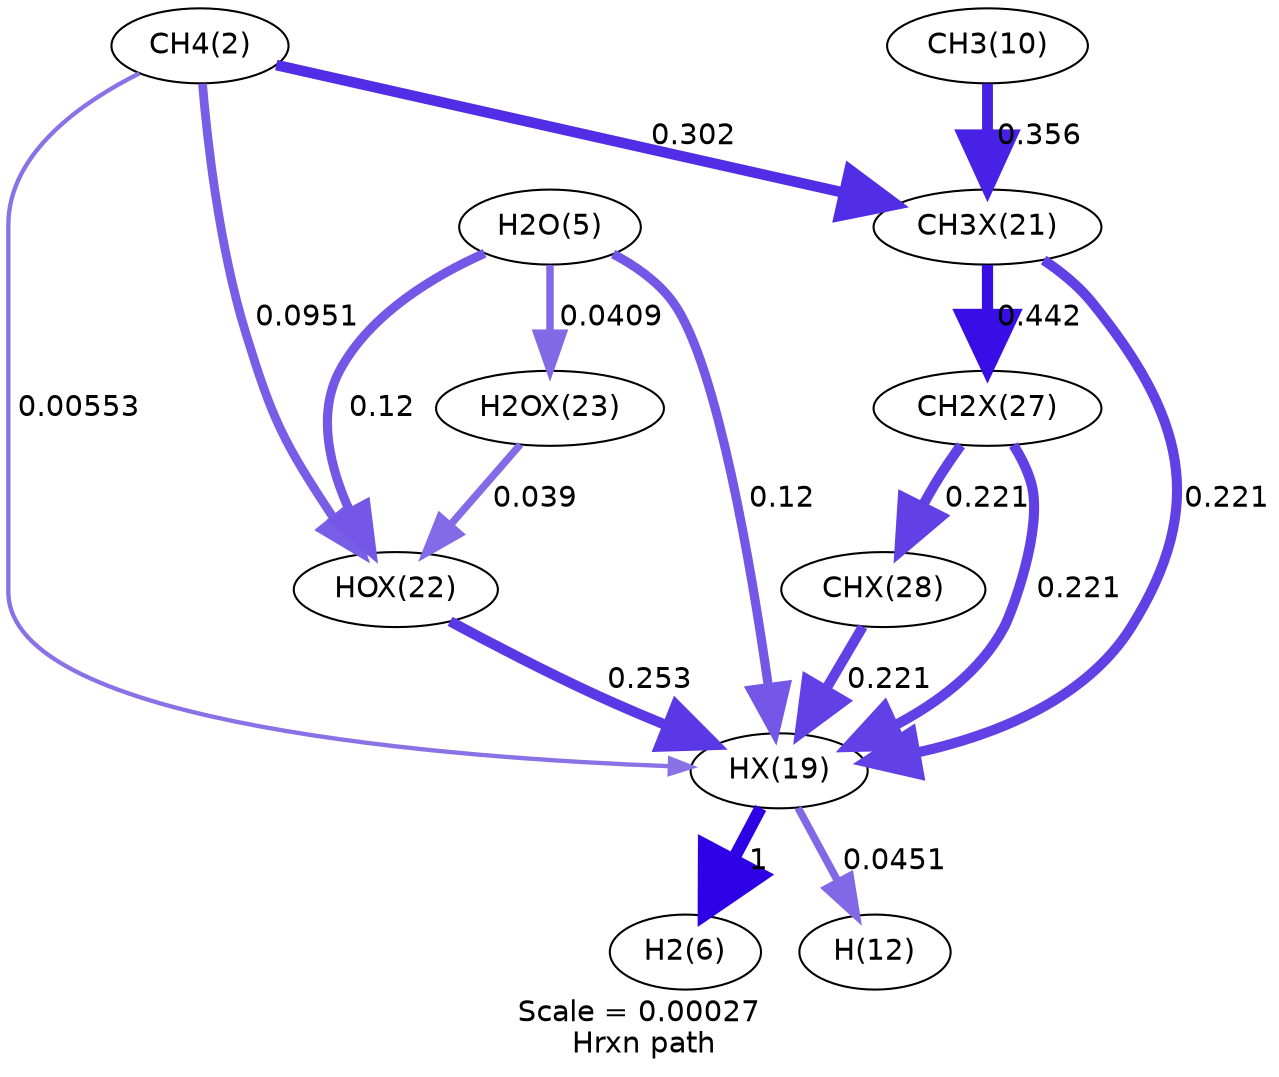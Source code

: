 digraph reaction_paths {
center=1;
s3 -> s28[fontname="Helvetica", penwidth=2.08, arrowsize=1.04, color="0.7, 0.506, 0.9"
, label=" 0.00553"];
s3 -> s31[fontname="Helvetica", penwidth=4.22, arrowsize=2.11, color="0.7, 0.595, 0.9"
, label=" 0.0951"];
s3 -> s30[fontname="Helvetica", penwidth=5.1, arrowsize=2.55, color="0.7, 0.802, 0.9"
, label=" 0.302"];
s28 -> s7[fontname="Helvetica", penwidth=6, arrowsize=3, color="0.7, 1.5, 0.9"
, label=" 1"];
s28 -> s13[fontname="Helvetica", penwidth=3.66, arrowsize=1.83, color="0.7, 0.545, 0.9"
, label=" 0.0451"];
s31 -> s28[fontname="Helvetica", penwidth=4.96, arrowsize=2.48, color="0.7, 0.753, 0.9"
, label=" 0.253"];
s6 -> s28[fontname="Helvetica", penwidth=4.4, arrowsize=2.2, color="0.7, 0.62, 0.9"
, label=" 0.12"];
s30 -> s28[fontname="Helvetica", penwidth=4.86, arrowsize=2.43, color="0.7, 0.721, 0.9"
, label=" 0.221"];
s36 -> s28[fontname="Helvetica", penwidth=4.86, arrowsize=2.43, color="0.7, 0.721, 0.9"
, label=" 0.221"];
s37 -> s28[fontname="Helvetica", penwidth=4.86, arrowsize=2.43, color="0.7, 0.721, 0.9"
, label=" 0.221"];
s6 -> s31[fontname="Helvetica", penwidth=4.4, arrowsize=2.2, color="0.7, 0.62, 0.9"
, label=" 0.12"];
s32 -> s31[fontname="Helvetica", penwidth=3.55, arrowsize=1.78, color="0.7, 0.539, 0.9"
, label=" 0.039"];
s6 -> s32[fontname="Helvetica", penwidth=3.59, arrowsize=1.79, color="0.7, 0.541, 0.9"
, label=" 0.0409"];
s11 -> s30[fontname="Helvetica", penwidth=5.22, arrowsize=2.61, color="0.7, 0.856, 0.9"
, label=" 0.356"];
s30 -> s36[fontname="Helvetica", penwidth=5.38, arrowsize=2.69, color="0.7, 0.942, 0.9"
, label=" 0.442"];
s36 -> s37[fontname="Helvetica", penwidth=4.86, arrowsize=2.43, color="0.7, 0.721, 0.9"
, label=" 0.221"];
s3 [ fontname="Helvetica", label="CH4(2)"];
s6 [ fontname="Helvetica", label="H2O(5)"];
s7 [ fontname="Helvetica", label="H2(6)"];
s11 [ fontname="Helvetica", label="CH3(10)"];
s13 [ fontname="Helvetica", label="H(12)"];
s28 [ fontname="Helvetica", label="HX(19)"];
s30 [ fontname="Helvetica", label="CH3X(21)"];
s31 [ fontname="Helvetica", label="HOX(22)"];
s32 [ fontname="Helvetica", label="H2OX(23)"];
s36 [ fontname="Helvetica", label="CH2X(27)"];
s37 [ fontname="Helvetica", label="CHX(28)"];
 label = "Scale = 0.00027\l Hrxn path";
 fontname = "Helvetica";
}
